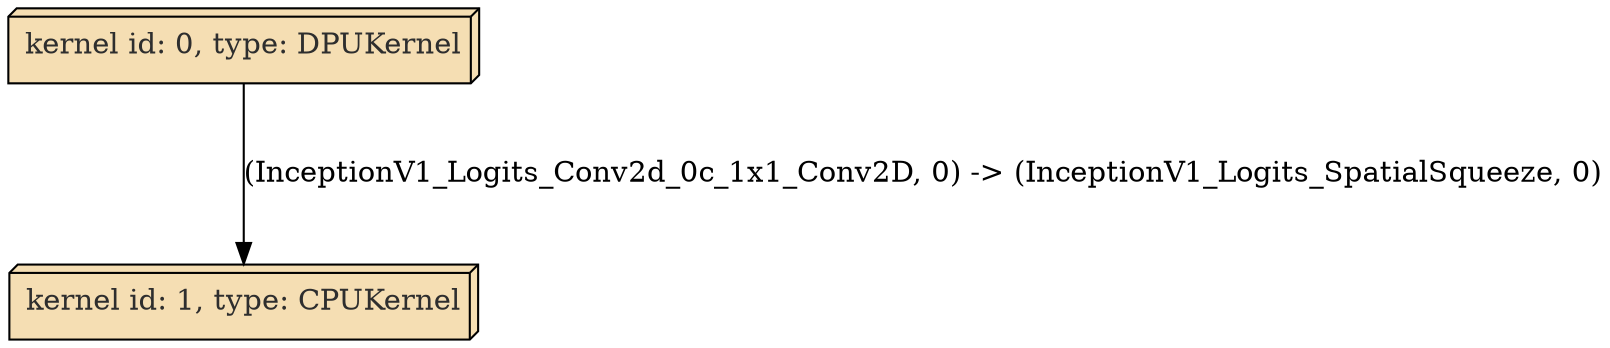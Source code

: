 digraph G {
ordering = out
ranksep = 1
node [shape = box3d, fontcolor = gray18, bgcolor = oldlace, style = filled];
0[label = "kernel id: 0, type: DPUKernel", fillcolor = wheat]
1[label = "kernel id: 1, type: CPUKernel", fillcolor = wheat]
0->1[label = "(InceptionV1_Logits_Conv2d_0c_1x1_Conv2D, 0) -> (InceptionV1_Logits_SpatialSqueeze, 0)"]
}
